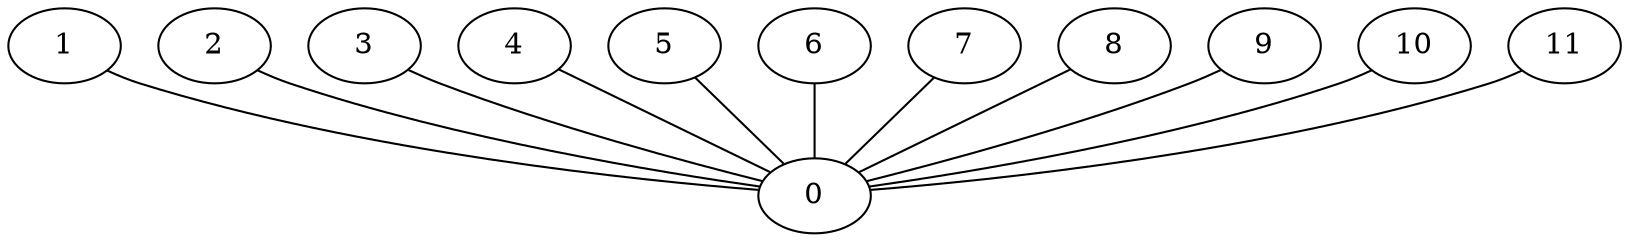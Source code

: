 graph G {
0;
1;
2;
3;
4;
5;
6;
7;
8;
9;
10;
11;
1--0 ;
3--0 ;
2--0 ;
6--0 ;
5--0 ;
4--0 ;
10--0 ;
9--0 ;
8--0 ;
7--0 ;
11--0 ;
}
